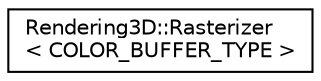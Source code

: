 digraph "Graphical Class Hierarchy"
{
 // LATEX_PDF_SIZE
  edge [fontname="Helvetica",fontsize="10",labelfontname="Helvetica",labelfontsize="10"];
  node [fontname="Helvetica",fontsize="10",shape=record];
  rankdir="LR";
  Node0 [label="Rendering3D::Rasterizer\l\< COLOR_BUFFER_TYPE \>",height=0.2,width=0.4,color="black", fillcolor="white", style="filled",URL="$class_rendering3_d_1_1_rasterizer.html",tooltip=" "];
}
